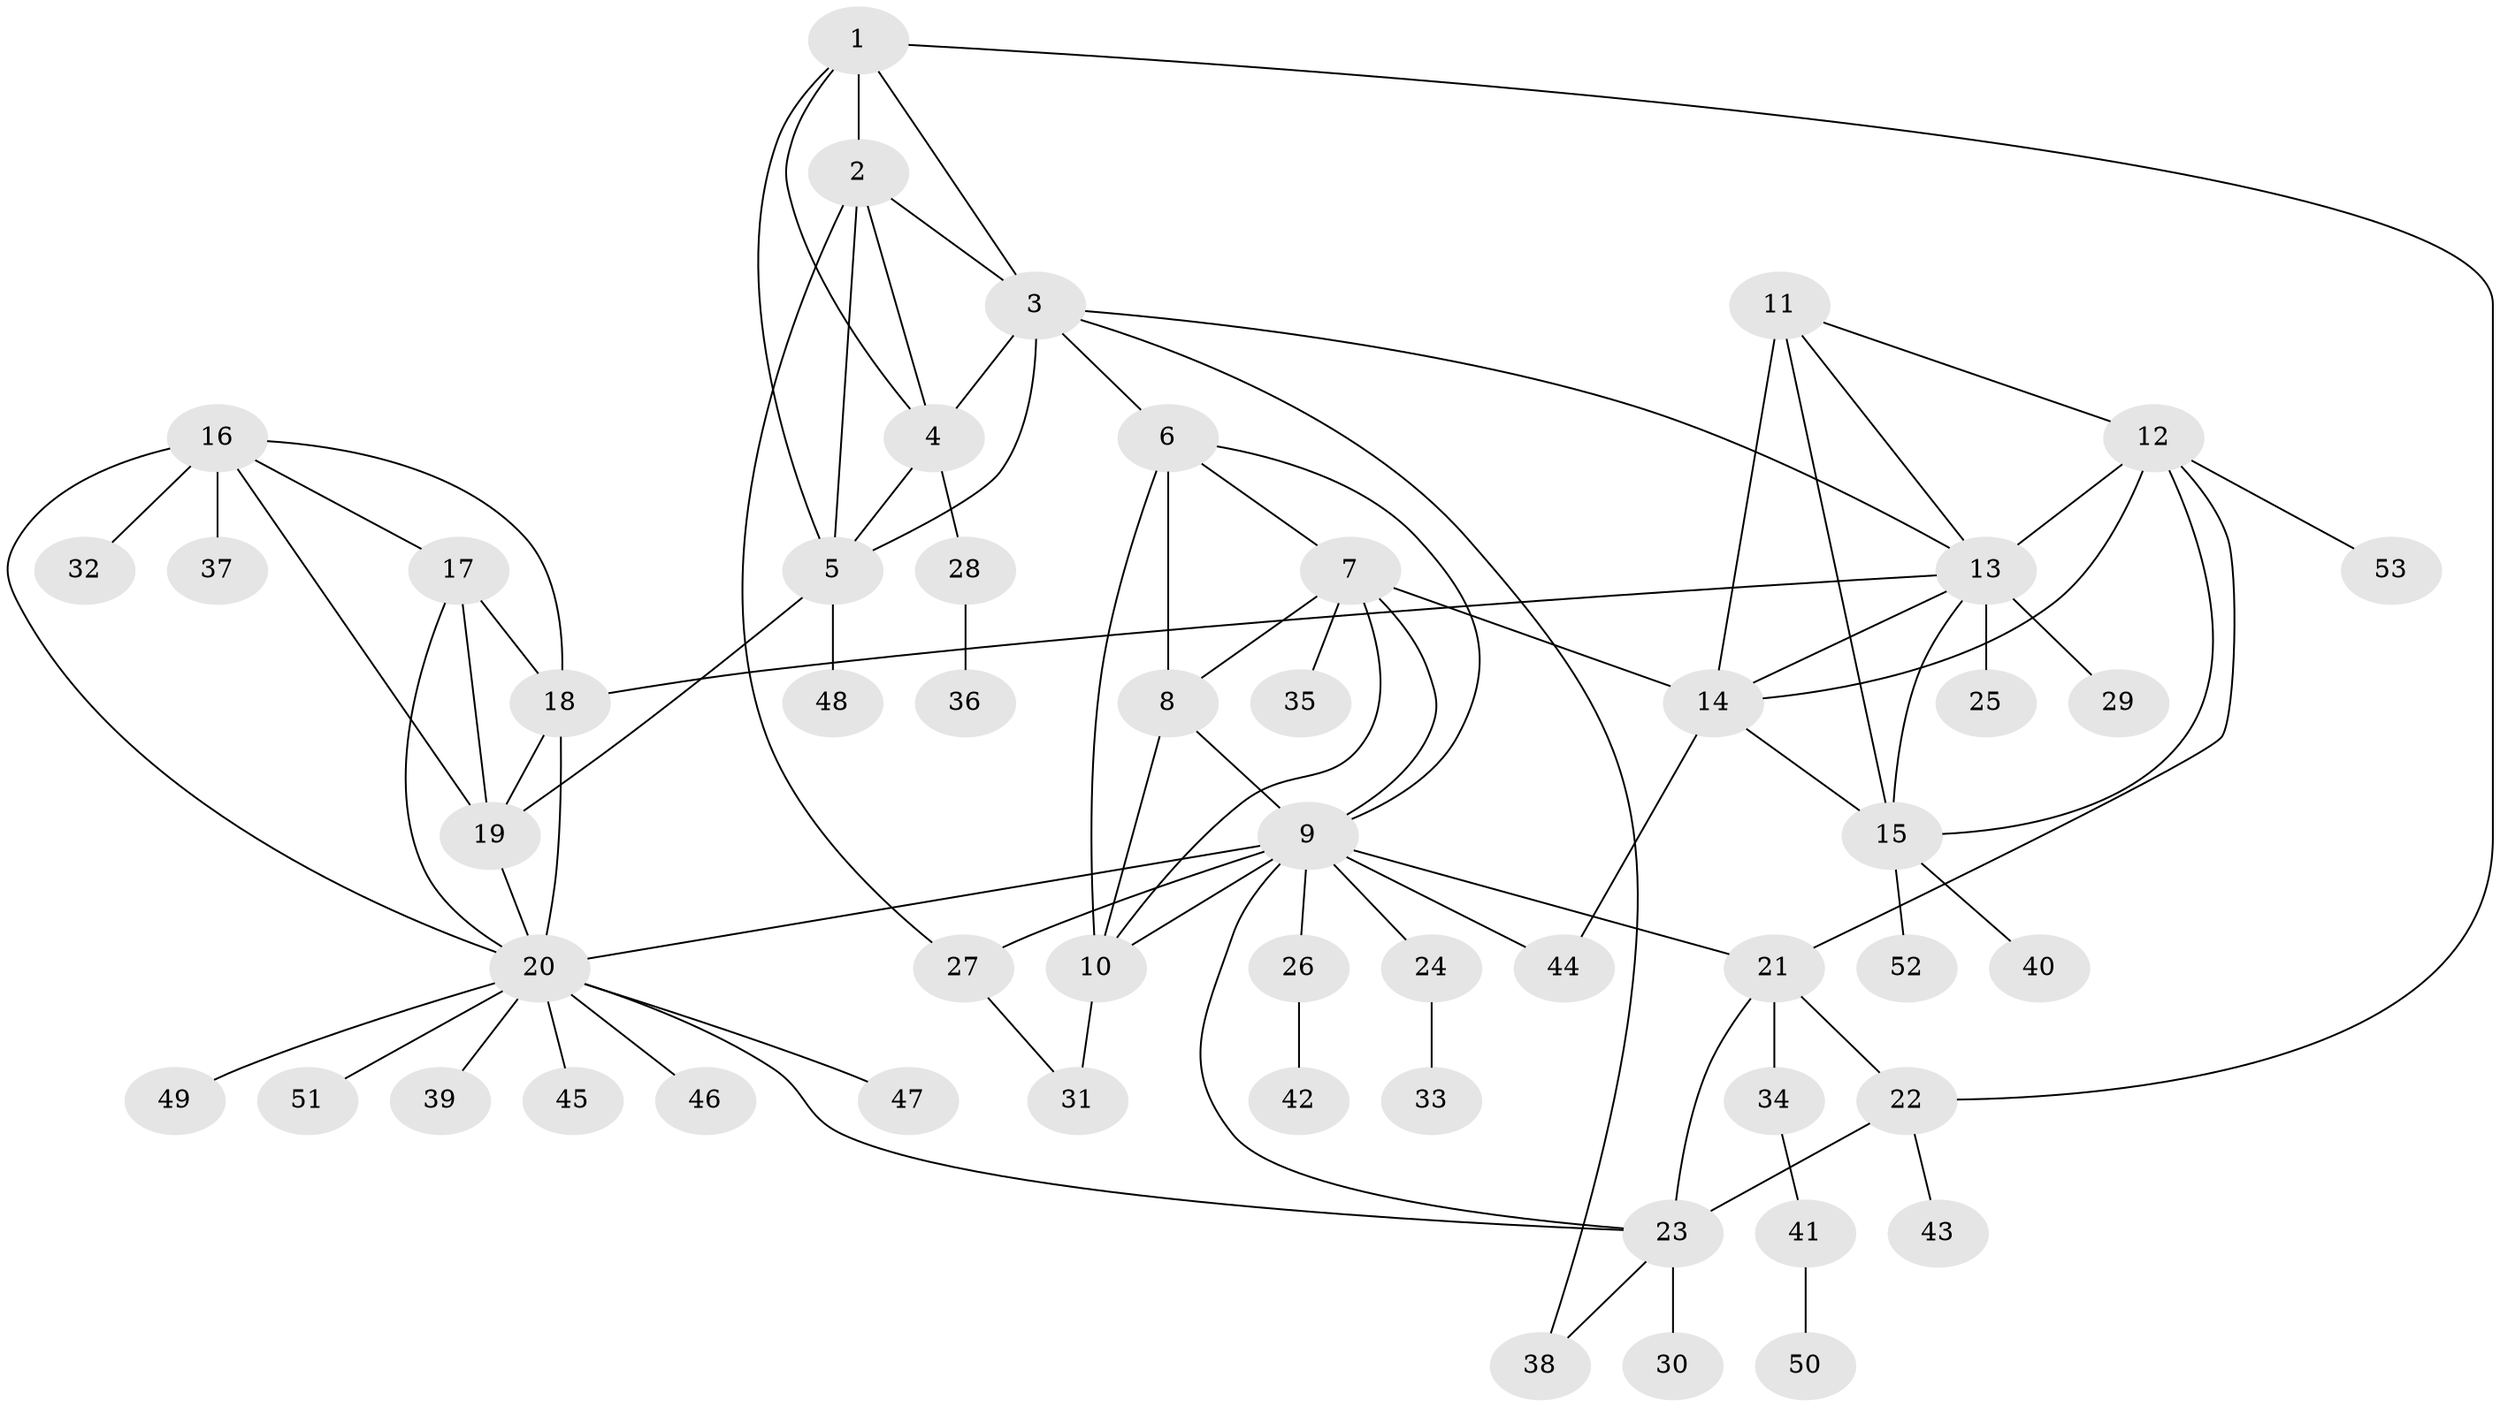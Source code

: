// original degree distribution, {6: 0.058823529411764705, 8: 0.029411764705882353, 7: 0.049019607843137254, 5: 0.029411764705882353, 10: 0.0196078431372549, 4: 0.029411764705882353, 12: 0.0196078431372549, 9: 0.00980392156862745, 13: 0.00980392156862745, 1: 0.5882352941176471, 3: 0.058823529411764705, 2: 0.09803921568627451}
// Generated by graph-tools (version 1.1) at 2025/37/03/09/25 02:37:12]
// undirected, 53 vertices, 88 edges
graph export_dot {
graph [start="1"]
  node [color=gray90,style=filled];
  1;
  2;
  3;
  4;
  5;
  6;
  7;
  8;
  9;
  10;
  11;
  12;
  13;
  14;
  15;
  16;
  17;
  18;
  19;
  20;
  21;
  22;
  23;
  24;
  25;
  26;
  27;
  28;
  29;
  30;
  31;
  32;
  33;
  34;
  35;
  36;
  37;
  38;
  39;
  40;
  41;
  42;
  43;
  44;
  45;
  46;
  47;
  48;
  49;
  50;
  51;
  52;
  53;
  1 -- 2 [weight=1.0];
  1 -- 3 [weight=1.0];
  1 -- 4 [weight=1.0];
  1 -- 5 [weight=1.0];
  1 -- 22 [weight=1.0];
  2 -- 3 [weight=1.0];
  2 -- 4 [weight=1.0];
  2 -- 5 [weight=1.0];
  2 -- 27 [weight=1.0];
  3 -- 4 [weight=1.0];
  3 -- 5 [weight=1.0];
  3 -- 6 [weight=1.0];
  3 -- 13 [weight=1.0];
  3 -- 38 [weight=1.0];
  4 -- 5 [weight=1.0];
  4 -- 28 [weight=1.0];
  5 -- 19 [weight=1.0];
  5 -- 48 [weight=1.0];
  6 -- 7 [weight=1.0];
  6 -- 8 [weight=1.0];
  6 -- 9 [weight=1.0];
  6 -- 10 [weight=1.0];
  7 -- 8 [weight=1.0];
  7 -- 9 [weight=1.0];
  7 -- 10 [weight=1.0];
  7 -- 14 [weight=1.0];
  7 -- 35 [weight=1.0];
  8 -- 9 [weight=1.0];
  8 -- 10 [weight=1.0];
  9 -- 10 [weight=3.0];
  9 -- 20 [weight=1.0];
  9 -- 21 [weight=1.0];
  9 -- 23 [weight=2.0];
  9 -- 24 [weight=1.0];
  9 -- 26 [weight=1.0];
  9 -- 27 [weight=1.0];
  9 -- 44 [weight=1.0];
  10 -- 31 [weight=1.0];
  11 -- 12 [weight=1.0];
  11 -- 13 [weight=1.0];
  11 -- 14 [weight=3.0];
  11 -- 15 [weight=1.0];
  12 -- 13 [weight=1.0];
  12 -- 14 [weight=1.0];
  12 -- 15 [weight=1.0];
  12 -- 21 [weight=1.0];
  12 -- 53 [weight=1.0];
  13 -- 14 [weight=1.0];
  13 -- 15 [weight=1.0];
  13 -- 18 [weight=1.0];
  13 -- 25 [weight=4.0];
  13 -- 29 [weight=1.0];
  14 -- 15 [weight=1.0];
  14 -- 44 [weight=1.0];
  15 -- 40 [weight=1.0];
  15 -- 52 [weight=1.0];
  16 -- 17 [weight=1.0];
  16 -- 18 [weight=1.0];
  16 -- 19 [weight=1.0];
  16 -- 20 [weight=1.0];
  16 -- 32 [weight=1.0];
  16 -- 37 [weight=4.0];
  17 -- 18 [weight=1.0];
  17 -- 19 [weight=2.0];
  17 -- 20 [weight=1.0];
  18 -- 19 [weight=1.0];
  18 -- 20 [weight=1.0];
  19 -- 20 [weight=1.0];
  20 -- 23 [weight=1.0];
  20 -- 39 [weight=1.0];
  20 -- 45 [weight=1.0];
  20 -- 46 [weight=1.0];
  20 -- 47 [weight=1.0];
  20 -- 49 [weight=1.0];
  20 -- 51 [weight=1.0];
  21 -- 22 [weight=3.0];
  21 -- 23 [weight=1.0];
  21 -- 34 [weight=1.0];
  22 -- 23 [weight=3.0];
  22 -- 43 [weight=3.0];
  23 -- 30 [weight=3.0];
  23 -- 38 [weight=1.0];
  24 -- 33 [weight=1.0];
  26 -- 42 [weight=1.0];
  27 -- 31 [weight=1.0];
  28 -- 36 [weight=2.0];
  34 -- 41 [weight=1.0];
  41 -- 50 [weight=1.0];
}
